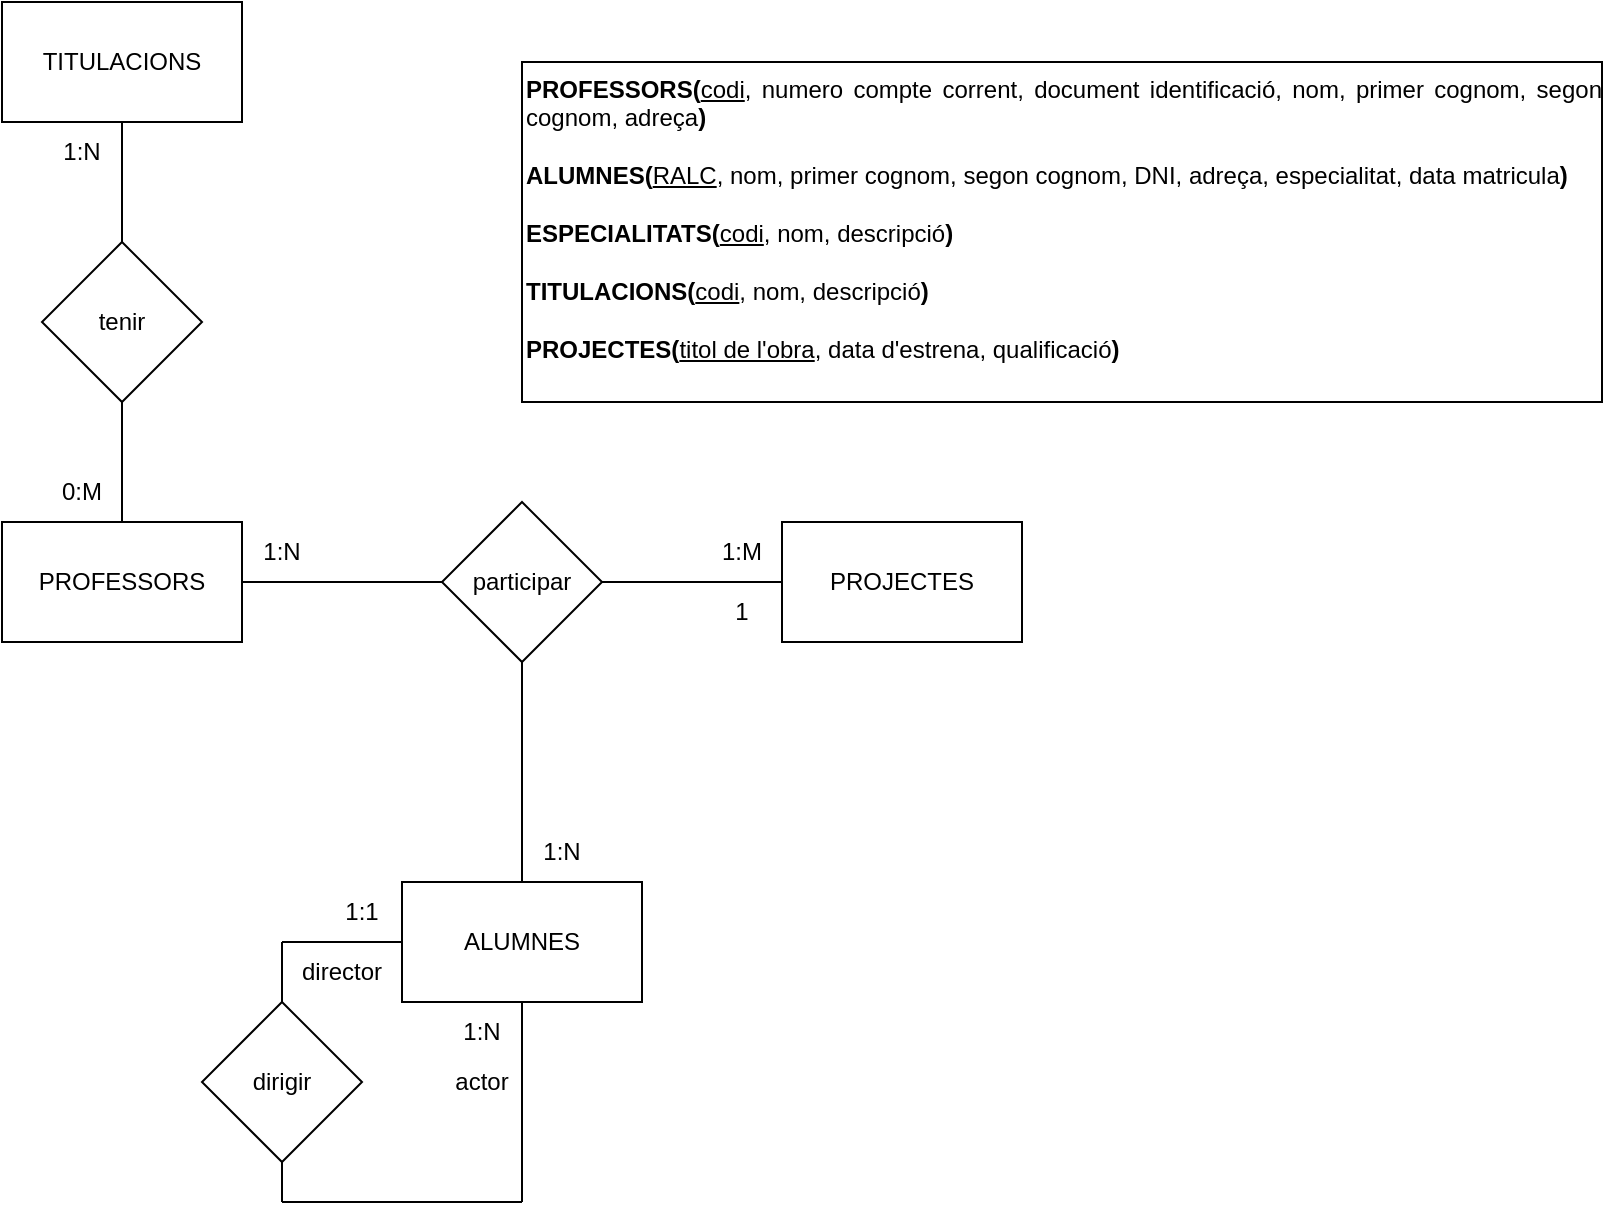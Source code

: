 <mxfile version="24.7.17">
  <diagram name="Página-1" id="pbBZSOs9HZyIS6fHaoZZ">
    <mxGraphModel dx="1290" dy="1824" grid="1" gridSize="10" guides="1" tooltips="1" connect="1" arrows="1" fold="1" page="1" pageScale="1" pageWidth="827" pageHeight="1169" math="0" shadow="0">
      <root>
        <mxCell id="0" />
        <mxCell id="1" parent="0" />
        <mxCell id="7f381nLFTcUrIKu0PWZh-1" value="PROJECTES" style="rounded=0;whiteSpace=wrap;html=1;" parent="1" vertex="1">
          <mxGeometry x="390" y="-890" width="120" height="60" as="geometry" />
        </mxCell>
        <mxCell id="7f381nLFTcUrIKu0PWZh-2" value="&lt;div style=&quot;text-align: justify;&quot;&gt;&lt;b style=&quot;background-color: initial;&quot;&gt;PROFESSORS(&lt;/b&gt;&lt;u style=&quot;background-color: initial;&quot;&gt;codi&lt;/u&gt;&lt;span style=&quot;background-color: initial;&quot;&gt;, numero compte corrent, document identificació, nom, primer cognom, segon cognom, adreça&lt;/span&gt;&lt;b style=&quot;background-color: initial;&quot;&gt;)&lt;/b&gt;&lt;/div&gt;&lt;div&gt;&lt;div style=&quot;text-align: justify;&quot;&gt;&lt;b&gt;&lt;br&gt;&lt;/b&gt;&lt;/div&gt;&lt;div style=&quot;text-align: justify;&quot;&gt;&lt;b&gt;ALUMNES(&lt;/b&gt;&lt;u&gt;RALC&lt;/u&gt;, nom, primer cognom, segon cognom, DNI, adreça, especialitat, data matricula&lt;b&gt;)&lt;br&gt;&lt;/b&gt;&lt;/div&gt;&lt;div style=&quot;text-align: justify;&quot;&gt;&lt;b&gt;&lt;br&gt;&lt;/b&gt;&lt;/div&gt;&lt;div style=&quot;text-align: justify;&quot;&gt;&lt;b&gt;ESPECIALITATS(&lt;/b&gt;&lt;u&gt;codi&lt;/u&gt;, nom, descripció&lt;b&gt;)&lt;/b&gt;&lt;/div&gt;&lt;div style=&quot;text-align: justify;&quot;&gt;&lt;b&gt;&lt;br&gt;&lt;/b&gt;&lt;/div&gt;&lt;div style=&quot;text-align: justify;&quot;&gt;&lt;b&gt;TITULACIONS(&lt;/b&gt;&lt;u&gt;codi&lt;/u&gt;, nom, descripció&lt;b&gt;)&lt;/b&gt;&lt;/div&gt;&lt;div style=&quot;text-align: justify;&quot;&gt;&lt;b&gt;&lt;br&gt;&lt;/b&gt;&lt;/div&gt;&lt;div style=&quot;text-align: justify;&quot;&gt;&lt;b&gt;PROJECTES(&lt;/b&gt;&lt;u&gt;titol de l&#39;obra&lt;/u&gt;, data d&#39;estrena, qualificació&lt;b&gt;)&lt;/b&gt;&lt;/div&gt;&lt;div style=&quot;text-align: justify;&quot;&gt;&lt;b&gt;&lt;br&gt;&lt;/b&gt;&lt;/div&gt;&lt;div style=&quot;text-align: justify;&quot;&gt;&lt;b&gt;&lt;br&gt;&lt;/b&gt;&lt;/div&gt;&lt;/div&gt;" style="rounded=0;whiteSpace=wrap;html=1;align=left;horizontal=1;verticalAlign=top;" parent="1" vertex="1">
          <mxGeometry x="260" y="-1120" width="540" height="170" as="geometry" />
        </mxCell>
        <mxCell id="7f381nLFTcUrIKu0PWZh-3" value="TITULACIONS" style="rounded=0;whiteSpace=wrap;html=1;" parent="1" vertex="1">
          <mxGeometry y="-1150" width="120" height="60" as="geometry" />
        </mxCell>
        <mxCell id="7f381nLFTcUrIKu0PWZh-4" value="ALUMNES" style="rounded=0;whiteSpace=wrap;html=1;" parent="1" vertex="1">
          <mxGeometry x="200" y="-710" width="120" height="60" as="geometry" />
        </mxCell>
        <mxCell id="7f381nLFTcUrIKu0PWZh-5" value="PROFESSORS" style="rounded=0;whiteSpace=wrap;html=1;" parent="1" vertex="1">
          <mxGeometry y="-890" width="120" height="60" as="geometry" />
        </mxCell>
        <mxCell id="7f381nLFTcUrIKu0PWZh-6" value="tenir" style="rhombus;whiteSpace=wrap;html=1;" parent="1" vertex="1">
          <mxGeometry x="20" y="-1030" width="80" height="80" as="geometry" />
        </mxCell>
        <mxCell id="7f381nLFTcUrIKu0PWZh-7" value="" style="endArrow=none;html=1;rounded=0;entryX=0.5;entryY=1;entryDx=0;entryDy=0;exitX=0.5;exitY=0;exitDx=0;exitDy=0;" parent="1" source="7f381nLFTcUrIKu0PWZh-6" target="7f381nLFTcUrIKu0PWZh-3" edge="1">
          <mxGeometry width="50" height="50" relative="1" as="geometry">
            <mxPoint x="240" y="-940" as="sourcePoint" />
            <mxPoint x="290" y="-990" as="targetPoint" />
          </mxGeometry>
        </mxCell>
        <mxCell id="7f381nLFTcUrIKu0PWZh-8" value="" style="endArrow=none;html=1;rounded=0;exitX=0.5;exitY=1;exitDx=0;exitDy=0;entryX=0.5;entryY=0;entryDx=0;entryDy=0;" parent="1" source="7f381nLFTcUrIKu0PWZh-6" target="7f381nLFTcUrIKu0PWZh-5" edge="1">
          <mxGeometry width="50" height="50" relative="1" as="geometry">
            <mxPoint x="240" y="-940" as="sourcePoint" />
            <mxPoint x="290" y="-990" as="targetPoint" />
          </mxGeometry>
        </mxCell>
        <mxCell id="7f381nLFTcUrIKu0PWZh-9" value="participar" style="rhombus;whiteSpace=wrap;html=1;" parent="1" vertex="1">
          <mxGeometry x="220" y="-900" width="80" height="80" as="geometry" />
        </mxCell>
        <mxCell id="7f381nLFTcUrIKu0PWZh-10" value="" style="endArrow=none;html=1;rounded=0;exitX=1;exitY=0.5;exitDx=0;exitDy=0;entryX=0;entryY=0.5;entryDx=0;entryDy=0;" parent="1" source="7f381nLFTcUrIKu0PWZh-5" target="7f381nLFTcUrIKu0PWZh-9" edge="1">
          <mxGeometry width="50" height="50" relative="1" as="geometry">
            <mxPoint x="270" y="-980" as="sourcePoint" />
            <mxPoint x="170" y="-830" as="targetPoint" />
          </mxGeometry>
        </mxCell>
        <mxCell id="7f381nLFTcUrIKu0PWZh-11" value="" style="endArrow=none;html=1;rounded=0;entryX=0;entryY=0.5;entryDx=0;entryDy=0;exitX=1;exitY=0.5;exitDx=0;exitDy=0;" parent="1" source="7f381nLFTcUrIKu0PWZh-9" target="7f381nLFTcUrIKu0PWZh-1" edge="1">
          <mxGeometry width="50" height="50" relative="1" as="geometry">
            <mxPoint x="270" y="-980" as="sourcePoint" />
            <mxPoint x="320" y="-1030" as="targetPoint" />
          </mxGeometry>
        </mxCell>
        <mxCell id="7f381nLFTcUrIKu0PWZh-12" value="" style="endArrow=none;html=1;rounded=0;exitX=0.5;exitY=0;exitDx=0;exitDy=0;entryX=0.5;entryY=1;entryDx=0;entryDy=0;" parent="1" source="7f381nLFTcUrIKu0PWZh-4" target="7f381nLFTcUrIKu0PWZh-9" edge="1">
          <mxGeometry width="50" height="50" relative="1" as="geometry">
            <mxPoint x="270" y="-980" as="sourcePoint" />
            <mxPoint x="320" y="-1030" as="targetPoint" />
          </mxGeometry>
        </mxCell>
        <mxCell id="7f381nLFTcUrIKu0PWZh-13" value="dirigir" style="rhombus;whiteSpace=wrap;html=1;" parent="1" vertex="1">
          <mxGeometry x="100" y="-650" width="80" height="80" as="geometry" />
        </mxCell>
        <mxCell id="7f381nLFTcUrIKu0PWZh-14" value="" style="endArrow=none;html=1;rounded=0;entryX=0;entryY=0.5;entryDx=0;entryDy=0;" parent="1" target="7f381nLFTcUrIKu0PWZh-4" edge="1">
          <mxGeometry width="50" height="50" relative="1" as="geometry">
            <mxPoint x="140" y="-680" as="sourcePoint" />
            <mxPoint x="330" y="-660" as="targetPoint" />
          </mxGeometry>
        </mxCell>
        <mxCell id="7f381nLFTcUrIKu0PWZh-15" value="" style="endArrow=none;html=1;rounded=0;exitX=0.5;exitY=0;exitDx=0;exitDy=0;" parent="1" source="7f381nLFTcUrIKu0PWZh-13" edge="1">
          <mxGeometry width="50" height="50" relative="1" as="geometry">
            <mxPoint x="230" y="-610" as="sourcePoint" />
            <mxPoint x="140" y="-680" as="targetPoint" />
          </mxGeometry>
        </mxCell>
        <mxCell id="7f381nLFTcUrIKu0PWZh-16" value="" style="endArrow=none;html=1;rounded=0;entryX=0.5;entryY=1;entryDx=0;entryDy=0;" parent="1" target="7f381nLFTcUrIKu0PWZh-4" edge="1">
          <mxGeometry width="50" height="50" relative="1" as="geometry">
            <mxPoint x="260" y="-550" as="sourcePoint" />
            <mxPoint x="280" y="-660" as="targetPoint" />
          </mxGeometry>
        </mxCell>
        <mxCell id="7f381nLFTcUrIKu0PWZh-17" value="" style="endArrow=none;html=1;rounded=0;" parent="1" edge="1">
          <mxGeometry width="50" height="50" relative="1" as="geometry">
            <mxPoint x="140" y="-550" as="sourcePoint" />
            <mxPoint x="260" y="-550" as="targetPoint" />
          </mxGeometry>
        </mxCell>
        <mxCell id="7f381nLFTcUrIKu0PWZh-18" value="" style="endArrow=none;html=1;rounded=0;exitX=0.5;exitY=1;exitDx=0;exitDy=0;" parent="1" source="7f381nLFTcUrIKu0PWZh-13" edge="1">
          <mxGeometry width="50" height="50" relative="1" as="geometry">
            <mxPoint x="230" y="-610" as="sourcePoint" />
            <mxPoint x="140" y="-550" as="targetPoint" />
          </mxGeometry>
        </mxCell>
        <mxCell id="7f381nLFTcUrIKu0PWZh-23" value="1:N" style="text;html=1;align=center;verticalAlign=middle;whiteSpace=wrap;rounded=0;" parent="1" vertex="1">
          <mxGeometry x="10" y="-1090" width="60" height="30" as="geometry" />
        </mxCell>
        <mxCell id="7f381nLFTcUrIKu0PWZh-24" value="0:M" style="text;html=1;align=center;verticalAlign=middle;whiteSpace=wrap;rounded=0;" parent="1" vertex="1">
          <mxGeometry x="10" y="-920" width="60" height="30" as="geometry" />
        </mxCell>
        <mxCell id="7f381nLFTcUrIKu0PWZh-25" value="1:N" style="text;html=1;align=center;verticalAlign=middle;whiteSpace=wrap;rounded=0;" parent="1" vertex="1">
          <mxGeometry x="110" y="-890" width="60" height="30" as="geometry" />
        </mxCell>
        <mxCell id="7f381nLFTcUrIKu0PWZh-26" value="1:M" style="text;html=1;align=center;verticalAlign=middle;whiteSpace=wrap;rounded=0;" parent="1" vertex="1">
          <mxGeometry x="340" y="-890" width="60" height="30" as="geometry" />
        </mxCell>
        <mxCell id="7f381nLFTcUrIKu0PWZh-27" value="1:N" style="text;html=1;align=center;verticalAlign=middle;whiteSpace=wrap;rounded=0;" parent="1" vertex="1">
          <mxGeometry x="250" y="-740" width="60" height="30" as="geometry" />
        </mxCell>
        <mxCell id="7f381nLFTcUrIKu0PWZh-28" value="1" style="text;html=1;align=center;verticalAlign=middle;whiteSpace=wrap;rounded=0;" parent="1" vertex="1">
          <mxGeometry x="340" y="-860" width="60" height="30" as="geometry" />
        </mxCell>
        <mxCell id="7f381nLFTcUrIKu0PWZh-31" value="1:N" style="text;html=1;align=center;verticalAlign=middle;whiteSpace=wrap;rounded=0;" parent="1" vertex="1">
          <mxGeometry x="210" y="-650" width="60" height="30" as="geometry" />
        </mxCell>
        <mxCell id="7f381nLFTcUrIKu0PWZh-32" value="1:1" style="text;html=1;align=center;verticalAlign=middle;whiteSpace=wrap;rounded=0;" parent="1" vertex="1">
          <mxGeometry x="150" y="-710" width="60" height="30" as="geometry" />
        </mxCell>
        <mxCell id="3tiB3frOgCfPzy-2FGAQ-1" value="director" style="text;html=1;align=center;verticalAlign=middle;whiteSpace=wrap;rounded=0;" vertex="1" parent="1">
          <mxGeometry x="140" y="-680" width="60" height="30" as="geometry" />
        </mxCell>
        <mxCell id="3tiB3frOgCfPzy-2FGAQ-2" value="actor" style="text;html=1;align=center;verticalAlign=middle;whiteSpace=wrap;rounded=0;" vertex="1" parent="1">
          <mxGeometry x="210" y="-625" width="60" height="30" as="geometry" />
        </mxCell>
      </root>
    </mxGraphModel>
  </diagram>
</mxfile>
